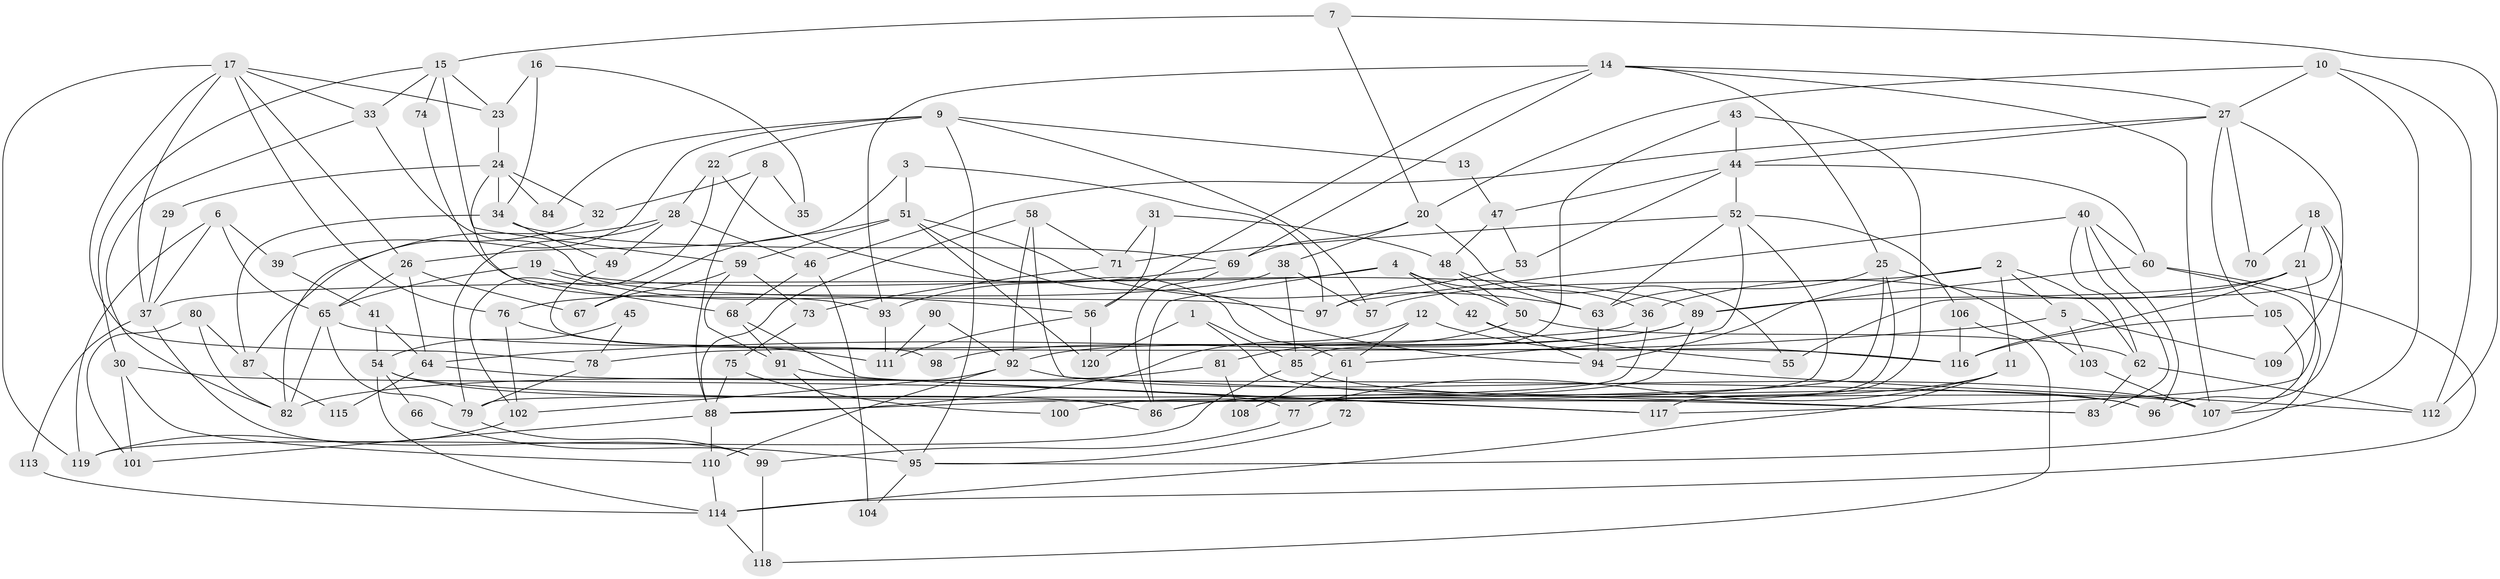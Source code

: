 // coarse degree distribution, {4: 0.19480519480519481, 7: 0.1038961038961039, 5: 0.14285714285714285, 8: 0.07792207792207792, 6: 0.2077922077922078, 3: 0.1038961038961039, 10: 0.012987012987012988, 2: 0.14285714285714285, 9: 0.012987012987012988}
// Generated by graph-tools (version 1.1) at 2025/52/02/27/25 19:52:01]
// undirected, 120 vertices, 240 edges
graph export_dot {
graph [start="1"]
  node [color=gray90,style=filled];
  1;
  2;
  3;
  4;
  5;
  6;
  7;
  8;
  9;
  10;
  11;
  12;
  13;
  14;
  15;
  16;
  17;
  18;
  19;
  20;
  21;
  22;
  23;
  24;
  25;
  26;
  27;
  28;
  29;
  30;
  31;
  32;
  33;
  34;
  35;
  36;
  37;
  38;
  39;
  40;
  41;
  42;
  43;
  44;
  45;
  46;
  47;
  48;
  49;
  50;
  51;
  52;
  53;
  54;
  55;
  56;
  57;
  58;
  59;
  60;
  61;
  62;
  63;
  64;
  65;
  66;
  67;
  68;
  69;
  70;
  71;
  72;
  73;
  74;
  75;
  76;
  77;
  78;
  79;
  80;
  81;
  82;
  83;
  84;
  85;
  86;
  87;
  88;
  89;
  90;
  91;
  92;
  93;
  94;
  95;
  96;
  97;
  98;
  99;
  100;
  101;
  102;
  103;
  104;
  105;
  106;
  107;
  108;
  109;
  110;
  111;
  112;
  113;
  114;
  115;
  116;
  117;
  118;
  119;
  120;
  1 -- 107;
  1 -- 85;
  1 -- 120;
  2 -- 62;
  2 -- 11;
  2 -- 5;
  2 -- 57;
  2 -- 94;
  3 -- 51;
  3 -- 26;
  3 -- 97;
  4 -- 36;
  4 -- 37;
  4 -- 42;
  4 -- 50;
  4 -- 86;
  5 -- 103;
  5 -- 64;
  5 -- 109;
  6 -- 119;
  6 -- 65;
  6 -- 37;
  6 -- 39;
  7 -- 15;
  7 -- 112;
  7 -- 20;
  8 -- 88;
  8 -- 32;
  8 -- 35;
  9 -- 22;
  9 -- 82;
  9 -- 13;
  9 -- 57;
  9 -- 84;
  9 -- 95;
  10 -- 107;
  10 -- 20;
  10 -- 27;
  10 -- 112;
  11 -- 86;
  11 -- 114;
  11 -- 77;
  12 -- 88;
  12 -- 116;
  12 -- 61;
  13 -- 47;
  14 -- 56;
  14 -- 25;
  14 -- 27;
  14 -- 69;
  14 -- 93;
  14 -- 107;
  15 -- 33;
  15 -- 59;
  15 -- 23;
  15 -- 30;
  15 -- 74;
  16 -- 23;
  16 -- 34;
  16 -- 35;
  17 -- 119;
  17 -- 33;
  17 -- 23;
  17 -- 26;
  17 -- 37;
  17 -- 76;
  17 -- 78;
  18 -- 96;
  18 -- 55;
  18 -- 21;
  18 -- 70;
  19 -- 89;
  19 -- 65;
  19 -- 56;
  20 -- 69;
  20 -- 38;
  20 -- 55;
  21 -- 116;
  21 -- 36;
  21 -- 89;
  21 -- 117;
  22 -- 61;
  22 -- 102;
  22 -- 28;
  23 -- 24;
  24 -- 68;
  24 -- 29;
  24 -- 32;
  24 -- 34;
  24 -- 84;
  25 -- 63;
  25 -- 86;
  25 -- 77;
  25 -- 103;
  26 -- 64;
  26 -- 65;
  26 -- 67;
  27 -- 44;
  27 -- 46;
  27 -- 70;
  27 -- 105;
  27 -- 109;
  28 -- 79;
  28 -- 46;
  28 -- 49;
  28 -- 87;
  29 -- 37;
  30 -- 77;
  30 -- 101;
  30 -- 110;
  31 -- 71;
  31 -- 56;
  31 -- 48;
  32 -- 39;
  33 -- 82;
  33 -- 97;
  34 -- 69;
  34 -- 49;
  34 -- 87;
  36 -- 79;
  36 -- 78;
  37 -- 99;
  37 -- 113;
  38 -- 57;
  38 -- 76;
  38 -- 85;
  39 -- 41;
  40 -- 60;
  40 -- 62;
  40 -- 83;
  40 -- 96;
  40 -- 97;
  41 -- 54;
  41 -- 64;
  42 -- 94;
  42 -- 55;
  43 -- 44;
  43 -- 117;
  43 -- 85;
  44 -- 47;
  44 -- 52;
  44 -- 53;
  44 -- 60;
  45 -- 78;
  45 -- 54;
  46 -- 68;
  46 -- 104;
  47 -- 48;
  47 -- 53;
  48 -- 50;
  48 -- 63;
  49 -- 98;
  50 -- 62;
  50 -- 81;
  51 -- 94;
  51 -- 67;
  51 -- 59;
  51 -- 63;
  51 -- 120;
  52 -- 63;
  52 -- 61;
  52 -- 71;
  52 -- 88;
  52 -- 106;
  53 -- 97;
  54 -- 86;
  54 -- 83;
  54 -- 66;
  54 -- 114;
  56 -- 120;
  56 -- 111;
  58 -- 88;
  58 -- 92;
  58 -- 71;
  58 -- 83;
  59 -- 91;
  59 -- 67;
  59 -- 73;
  60 -- 89;
  60 -- 95;
  60 -- 114;
  61 -- 72;
  61 -- 108;
  62 -- 112;
  62 -- 83;
  63 -- 94;
  64 -- 96;
  64 -- 115;
  65 -- 79;
  65 -- 82;
  65 -- 116;
  66 -- 95;
  68 -- 117;
  68 -- 91;
  69 -- 93;
  69 -- 86;
  71 -- 73;
  72 -- 95;
  73 -- 75;
  74 -- 93;
  75 -- 88;
  75 -- 100;
  76 -- 102;
  76 -- 111;
  77 -- 99;
  78 -- 79;
  79 -- 99;
  80 -- 87;
  80 -- 101;
  80 -- 82;
  81 -- 82;
  81 -- 108;
  85 -- 96;
  85 -- 119;
  87 -- 115;
  88 -- 110;
  88 -- 101;
  89 -- 92;
  89 -- 98;
  89 -- 100;
  90 -- 111;
  90 -- 92;
  91 -- 95;
  91 -- 117;
  92 -- 110;
  92 -- 107;
  92 -- 102;
  93 -- 111;
  94 -- 112;
  95 -- 104;
  99 -- 118;
  102 -- 119;
  103 -- 107;
  105 -- 116;
  105 -- 107;
  106 -- 118;
  106 -- 116;
  110 -- 114;
  113 -- 114;
  114 -- 118;
}
